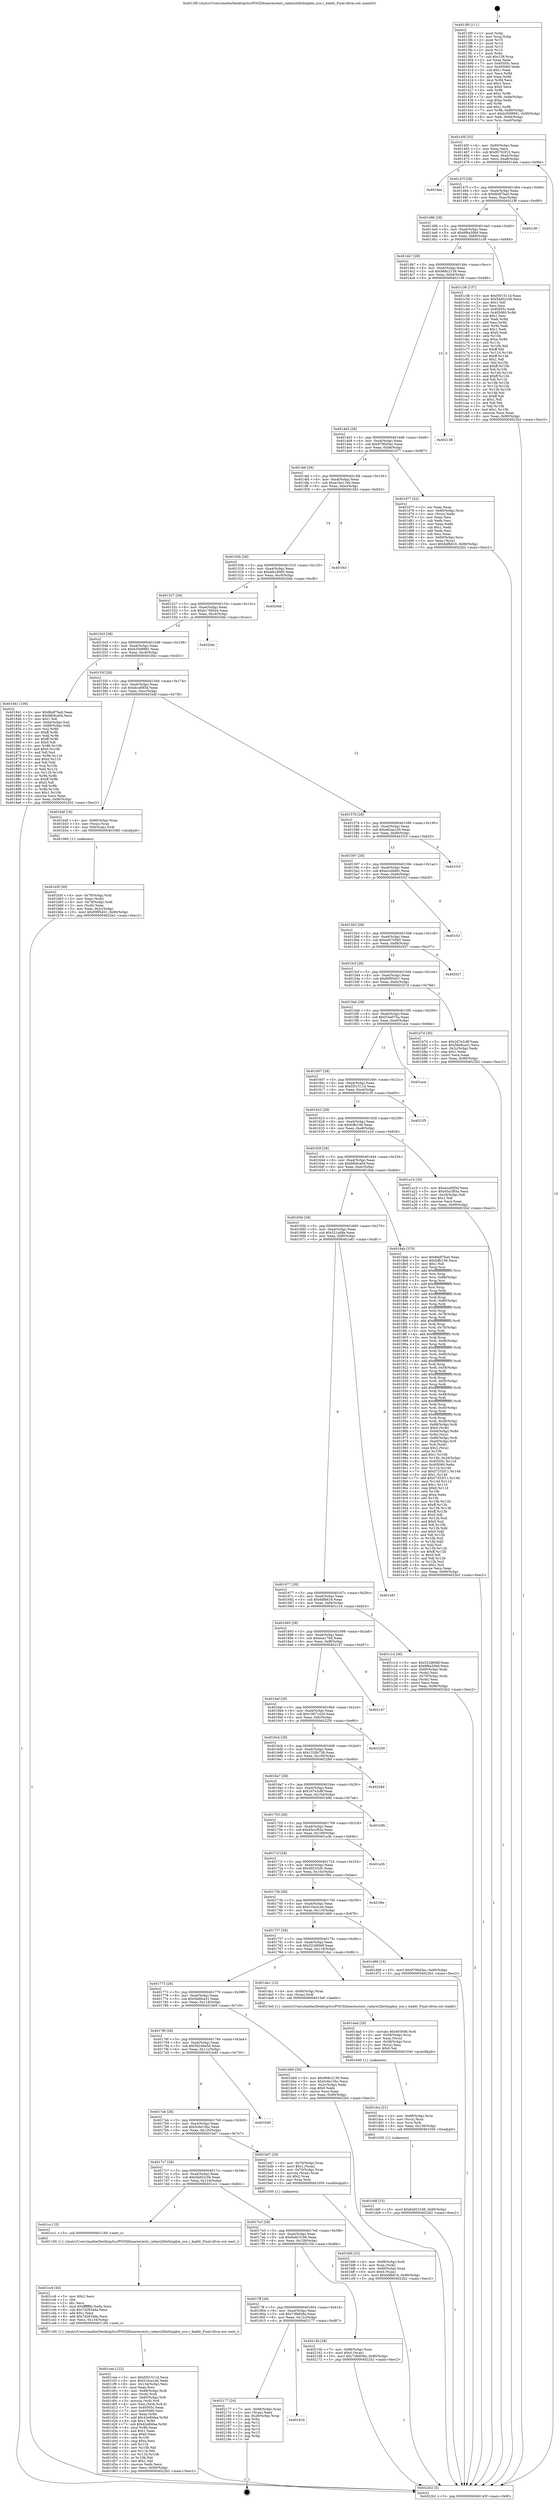 digraph "0x4013f0" {
  label = "0x4013f0 (/mnt/c/Users/mathe/Desktop/tcc/POCII/binaries/extr_radare2librbinpbin_nso.c_baddr_Final-ollvm.out::main(0))"
  labelloc = "t"
  node[shape=record]

  Entry [label="",width=0.3,height=0.3,shape=circle,fillcolor=black,style=filled]
  "0x40145f" [label="{
     0x40145f [32]\l
     | [instrs]\l
     &nbsp;&nbsp;0x40145f \<+6\>: mov -0x90(%rbp),%eax\l
     &nbsp;&nbsp;0x401465 \<+2\>: mov %eax,%ecx\l
     &nbsp;&nbsp;0x401467 \<+6\>: sub $0x85762f15,%ecx\l
     &nbsp;&nbsp;0x40146d \<+6\>: mov %eax,-0xa4(%rbp)\l
     &nbsp;&nbsp;0x401473 \<+6\>: mov %ecx,-0xa8(%rbp)\l
     &nbsp;&nbsp;0x401479 \<+6\>: je 0000000000401dee \<main+0x9fe\>\l
  }"]
  "0x401dee" [label="{
     0x401dee\l
  }", style=dashed]
  "0x40147f" [label="{
     0x40147f [28]\l
     | [instrs]\l
     &nbsp;&nbsp;0x40147f \<+5\>: jmp 0000000000401484 \<main+0x94\>\l
     &nbsp;&nbsp;0x401484 \<+6\>: mov -0xa4(%rbp),%eax\l
     &nbsp;&nbsp;0x40148a \<+5\>: sub $0x8bdf7ba0,%eax\l
     &nbsp;&nbsp;0x40148f \<+6\>: mov %eax,-0xac(%rbp)\l
     &nbsp;&nbsp;0x401495 \<+6\>: je 000000000040218f \<main+0xd9f\>\l
  }"]
  Exit [label="",width=0.3,height=0.3,shape=circle,fillcolor=black,style=filled,peripheries=2]
  "0x40218f" [label="{
     0x40218f\l
  }", style=dashed]
  "0x40149b" [label="{
     0x40149b [28]\l
     | [instrs]\l
     &nbsp;&nbsp;0x40149b \<+5\>: jmp 00000000004014a0 \<main+0xb0\>\l
     &nbsp;&nbsp;0x4014a0 \<+6\>: mov -0xa4(%rbp),%eax\l
     &nbsp;&nbsp;0x4014a6 \<+5\>: sub $0x8f6a30b9,%eax\l
     &nbsp;&nbsp;0x4014ab \<+6\>: mov %eax,-0xb0(%rbp)\l
     &nbsp;&nbsp;0x4014b1 \<+6\>: je 0000000000401c38 \<main+0x848\>\l
  }"]
  "0x40181b" [label="{
     0x40181b\l
  }", style=dashed]
  "0x401c38" [label="{
     0x401c38 [137]\l
     | [instrs]\l
     &nbsp;&nbsp;0x401c38 \<+5\>: mov $0xf301511d,%eax\l
     &nbsp;&nbsp;0x401c3d \<+5\>: mov $0x5dd52c56,%ecx\l
     &nbsp;&nbsp;0x401c42 \<+2\>: mov $0x1,%dl\l
     &nbsp;&nbsp;0x401c44 \<+2\>: xor %esi,%esi\l
     &nbsp;&nbsp;0x401c46 \<+7\>: mov 0x40505c,%edi\l
     &nbsp;&nbsp;0x401c4d \<+8\>: mov 0x405060,%r8d\l
     &nbsp;&nbsp;0x401c55 \<+3\>: sub $0x1,%esi\l
     &nbsp;&nbsp;0x401c58 \<+3\>: mov %edi,%r9d\l
     &nbsp;&nbsp;0x401c5b \<+3\>: add %esi,%r9d\l
     &nbsp;&nbsp;0x401c5e \<+4\>: imul %r9d,%edi\l
     &nbsp;&nbsp;0x401c62 \<+3\>: and $0x1,%edi\l
     &nbsp;&nbsp;0x401c65 \<+3\>: cmp $0x0,%edi\l
     &nbsp;&nbsp;0x401c68 \<+4\>: sete %r10b\l
     &nbsp;&nbsp;0x401c6c \<+4\>: cmp $0xa,%r8d\l
     &nbsp;&nbsp;0x401c70 \<+4\>: setl %r11b\l
     &nbsp;&nbsp;0x401c74 \<+3\>: mov %r10b,%bl\l
     &nbsp;&nbsp;0x401c77 \<+3\>: xor $0xff,%bl\l
     &nbsp;&nbsp;0x401c7a \<+3\>: mov %r11b,%r14b\l
     &nbsp;&nbsp;0x401c7d \<+4\>: xor $0xff,%r14b\l
     &nbsp;&nbsp;0x401c81 \<+3\>: xor $0x1,%dl\l
     &nbsp;&nbsp;0x401c84 \<+3\>: mov %bl,%r15b\l
     &nbsp;&nbsp;0x401c87 \<+4\>: and $0xff,%r15b\l
     &nbsp;&nbsp;0x401c8b \<+3\>: and %dl,%r10b\l
     &nbsp;&nbsp;0x401c8e \<+3\>: mov %r14b,%r12b\l
     &nbsp;&nbsp;0x401c91 \<+4\>: and $0xff,%r12b\l
     &nbsp;&nbsp;0x401c95 \<+3\>: and %dl,%r11b\l
     &nbsp;&nbsp;0x401c98 \<+3\>: or %r10b,%r15b\l
     &nbsp;&nbsp;0x401c9b \<+3\>: or %r11b,%r12b\l
     &nbsp;&nbsp;0x401c9e \<+3\>: xor %r12b,%r15b\l
     &nbsp;&nbsp;0x401ca1 \<+3\>: or %r14b,%bl\l
     &nbsp;&nbsp;0x401ca4 \<+3\>: xor $0xff,%bl\l
     &nbsp;&nbsp;0x401ca7 \<+3\>: or $0x1,%dl\l
     &nbsp;&nbsp;0x401caa \<+2\>: and %dl,%bl\l
     &nbsp;&nbsp;0x401cac \<+3\>: or %bl,%r15b\l
     &nbsp;&nbsp;0x401caf \<+4\>: test $0x1,%r15b\l
     &nbsp;&nbsp;0x401cb3 \<+3\>: cmovne %ecx,%eax\l
     &nbsp;&nbsp;0x401cb6 \<+6\>: mov %eax,-0x90(%rbp)\l
     &nbsp;&nbsp;0x401cbc \<+5\>: jmp 00000000004022b2 \<main+0xec2\>\l
  }"]
  "0x4014b7" [label="{
     0x4014b7 [28]\l
     | [instrs]\l
     &nbsp;&nbsp;0x4014b7 \<+5\>: jmp 00000000004014bc \<main+0xcc\>\l
     &nbsp;&nbsp;0x4014bc \<+6\>: mov -0xa4(%rbp),%eax\l
     &nbsp;&nbsp;0x4014c2 \<+5\>: sub $0x968c2139,%eax\l
     &nbsp;&nbsp;0x4014c7 \<+6\>: mov %eax,-0xb4(%rbp)\l
     &nbsp;&nbsp;0x4014cd \<+6\>: je 0000000000402138 \<main+0xd48\>\l
  }"]
  "0x402177" [label="{
     0x402177 [24]\l
     | [instrs]\l
     &nbsp;&nbsp;0x402177 \<+7\>: mov -0x88(%rbp),%rax\l
     &nbsp;&nbsp;0x40217e \<+2\>: mov (%rax),%eax\l
     &nbsp;&nbsp;0x402180 \<+4\>: lea -0x28(%rbp),%rsp\l
     &nbsp;&nbsp;0x402184 \<+1\>: pop %rbx\l
     &nbsp;&nbsp;0x402185 \<+2\>: pop %r12\l
     &nbsp;&nbsp;0x402187 \<+2\>: pop %r13\l
     &nbsp;&nbsp;0x402189 \<+2\>: pop %r14\l
     &nbsp;&nbsp;0x40218b \<+2\>: pop %r15\l
     &nbsp;&nbsp;0x40218d \<+1\>: pop %rbp\l
     &nbsp;&nbsp;0x40218e \<+1\>: ret\l
  }"]
  "0x402138" [label="{
     0x402138\l
  }", style=dashed]
  "0x4014d3" [label="{
     0x4014d3 [28]\l
     | [instrs]\l
     &nbsp;&nbsp;0x4014d3 \<+5\>: jmp 00000000004014d8 \<main+0xe8\>\l
     &nbsp;&nbsp;0x4014d8 \<+6\>: mov -0xa4(%rbp),%eax\l
     &nbsp;&nbsp;0x4014de \<+5\>: sub $0x9790d3ec,%eax\l
     &nbsp;&nbsp;0x4014e3 \<+6\>: mov %eax,-0xb8(%rbp)\l
     &nbsp;&nbsp;0x4014e9 \<+6\>: je 0000000000401d77 \<main+0x987\>\l
  }"]
  "0x4017ff" [label="{
     0x4017ff [28]\l
     | [instrs]\l
     &nbsp;&nbsp;0x4017ff \<+5\>: jmp 0000000000401804 \<main+0x414\>\l
     &nbsp;&nbsp;0x401804 \<+6\>: mov -0xa4(%rbp),%eax\l
     &nbsp;&nbsp;0x40180a \<+5\>: sub $0x73fe836a,%eax\l
     &nbsp;&nbsp;0x40180f \<+6\>: mov %eax,-0x12c(%rbp)\l
     &nbsp;&nbsp;0x401815 \<+6\>: je 0000000000402177 \<main+0xd87\>\l
  }"]
  "0x401d77" [label="{
     0x401d77 [42]\l
     | [instrs]\l
     &nbsp;&nbsp;0x401d77 \<+2\>: xor %eax,%eax\l
     &nbsp;&nbsp;0x401d79 \<+4\>: mov -0x60(%rbp),%rcx\l
     &nbsp;&nbsp;0x401d7d \<+2\>: mov (%rcx),%edx\l
     &nbsp;&nbsp;0x401d7f \<+2\>: mov %eax,%esi\l
     &nbsp;&nbsp;0x401d81 \<+2\>: sub %edx,%esi\l
     &nbsp;&nbsp;0x401d83 \<+2\>: mov %eax,%edx\l
     &nbsp;&nbsp;0x401d85 \<+3\>: sub $0x1,%edx\l
     &nbsp;&nbsp;0x401d88 \<+2\>: add %edx,%esi\l
     &nbsp;&nbsp;0x401d8a \<+2\>: sub %esi,%eax\l
     &nbsp;&nbsp;0x401d8c \<+4\>: mov -0x60(%rbp),%rcx\l
     &nbsp;&nbsp;0x401d90 \<+2\>: mov %eax,(%rcx)\l
     &nbsp;&nbsp;0x401d92 \<+10\>: movl $0x6dfb616,-0x90(%rbp)\l
     &nbsp;&nbsp;0x401d9c \<+5\>: jmp 00000000004022b2 \<main+0xec2\>\l
  }"]
  "0x4014ef" [label="{
     0x4014ef [28]\l
     | [instrs]\l
     &nbsp;&nbsp;0x4014ef \<+5\>: jmp 00000000004014f4 \<main+0x104\>\l
     &nbsp;&nbsp;0x4014f4 \<+6\>: mov -0xa4(%rbp),%eax\l
     &nbsp;&nbsp;0x4014fa \<+5\>: sub $0xa1be11bb,%eax\l
     &nbsp;&nbsp;0x4014ff \<+6\>: mov %eax,-0xbc(%rbp)\l
     &nbsp;&nbsp;0x401505 \<+6\>: je 0000000000401f43 \<main+0xb53\>\l
  }"]
  "0x40215b" [label="{
     0x40215b [28]\l
     | [instrs]\l
     &nbsp;&nbsp;0x40215b \<+7\>: mov -0x88(%rbp),%rax\l
     &nbsp;&nbsp;0x402162 \<+6\>: movl $0x0,(%rax)\l
     &nbsp;&nbsp;0x402168 \<+10\>: movl $0x73fe836a,-0x90(%rbp)\l
     &nbsp;&nbsp;0x402172 \<+5\>: jmp 00000000004022b2 \<main+0xec2\>\l
  }"]
  "0x401f43" [label="{
     0x401f43\l
  }", style=dashed]
  "0x40150b" [label="{
     0x40150b [28]\l
     | [instrs]\l
     &nbsp;&nbsp;0x40150b \<+5\>: jmp 0000000000401510 \<main+0x120\>\l
     &nbsp;&nbsp;0x401510 \<+6\>: mov -0xa4(%rbp),%eax\l
     &nbsp;&nbsp;0x401516 \<+5\>: sub $0xafa1d0d5,%eax\l
     &nbsp;&nbsp;0x40151b \<+6\>: mov %eax,-0xc0(%rbp)\l
     &nbsp;&nbsp;0x401521 \<+6\>: je 00000000004020eb \<main+0xcfb\>\l
  }"]
  "0x401ddf" [label="{
     0x401ddf [15]\l
     | [instrs]\l
     &nbsp;&nbsp;0x401ddf \<+10\>: movl $0x6a923166,-0x90(%rbp)\l
     &nbsp;&nbsp;0x401de9 \<+5\>: jmp 00000000004022b2 \<main+0xec2\>\l
  }"]
  "0x4020eb" [label="{
     0x4020eb\l
  }", style=dashed]
  "0x401527" [label="{
     0x401527 [28]\l
     | [instrs]\l
     &nbsp;&nbsp;0x401527 \<+5\>: jmp 000000000040152c \<main+0x13c\>\l
     &nbsp;&nbsp;0x40152c \<+6\>: mov -0xa4(%rbp),%eax\l
     &nbsp;&nbsp;0x401532 \<+5\>: sub $0xb17fd5d4,%eax\l
     &nbsp;&nbsp;0x401537 \<+6\>: mov %eax,-0xc4(%rbp)\l
     &nbsp;&nbsp;0x40153d \<+6\>: je 00000000004020dc \<main+0xcec\>\l
  }"]
  "0x401dca" [label="{
     0x401dca [21]\l
     | [instrs]\l
     &nbsp;&nbsp;0x401dca \<+4\>: mov -0x68(%rbp),%rcx\l
     &nbsp;&nbsp;0x401dce \<+3\>: mov (%rcx),%rcx\l
     &nbsp;&nbsp;0x401dd1 \<+3\>: mov %rcx,%rdi\l
     &nbsp;&nbsp;0x401dd4 \<+6\>: mov %eax,-0x138(%rbp)\l
     &nbsp;&nbsp;0x401dda \<+5\>: call 0000000000401030 \<free@plt\>\l
     | [calls]\l
     &nbsp;&nbsp;0x401030 \{1\} (unknown)\l
  }"]
  "0x4020dc" [label="{
     0x4020dc\l
  }", style=dashed]
  "0x401543" [label="{
     0x401543 [28]\l
     | [instrs]\l
     &nbsp;&nbsp;0x401543 \<+5\>: jmp 0000000000401548 \<main+0x158\>\l
     &nbsp;&nbsp;0x401548 \<+6\>: mov -0xa4(%rbp),%eax\l
     &nbsp;&nbsp;0x40154e \<+5\>: sub $0xb3508991,%eax\l
     &nbsp;&nbsp;0x401553 \<+6\>: mov %eax,-0xc8(%rbp)\l
     &nbsp;&nbsp;0x401559 \<+6\>: je 0000000000401841 \<main+0x451\>\l
  }"]
  "0x401dad" [label="{
     0x401dad [29]\l
     | [instrs]\l
     &nbsp;&nbsp;0x401dad \<+10\>: movabs $0x4030d6,%rdi\l
     &nbsp;&nbsp;0x401db7 \<+4\>: mov -0x58(%rbp),%rcx\l
     &nbsp;&nbsp;0x401dbb \<+2\>: mov %eax,(%rcx)\l
     &nbsp;&nbsp;0x401dbd \<+4\>: mov -0x58(%rbp),%rcx\l
     &nbsp;&nbsp;0x401dc1 \<+2\>: mov (%rcx),%esi\l
     &nbsp;&nbsp;0x401dc3 \<+2\>: mov $0x0,%al\l
     &nbsp;&nbsp;0x401dc5 \<+5\>: call 0000000000401040 \<printf@plt\>\l
     | [calls]\l
     &nbsp;&nbsp;0x401040 \{1\} (unknown)\l
  }"]
  "0x401841" [label="{
     0x401841 [106]\l
     | [instrs]\l
     &nbsp;&nbsp;0x401841 \<+5\>: mov $0x8bdf7ba0,%eax\l
     &nbsp;&nbsp;0x401846 \<+5\>: mov $0xfdb9ca04,%ecx\l
     &nbsp;&nbsp;0x40184b \<+2\>: mov $0x1,%dl\l
     &nbsp;&nbsp;0x40184d \<+7\>: mov -0x8a(%rbp),%sil\l
     &nbsp;&nbsp;0x401854 \<+7\>: mov -0x89(%rbp),%dil\l
     &nbsp;&nbsp;0x40185b \<+3\>: mov %sil,%r8b\l
     &nbsp;&nbsp;0x40185e \<+4\>: xor $0xff,%r8b\l
     &nbsp;&nbsp;0x401862 \<+3\>: mov %dil,%r9b\l
     &nbsp;&nbsp;0x401865 \<+4\>: xor $0xff,%r9b\l
     &nbsp;&nbsp;0x401869 \<+3\>: xor $0x0,%dl\l
     &nbsp;&nbsp;0x40186c \<+3\>: mov %r8b,%r10b\l
     &nbsp;&nbsp;0x40186f \<+4\>: and $0x0,%r10b\l
     &nbsp;&nbsp;0x401873 \<+3\>: and %dl,%sil\l
     &nbsp;&nbsp;0x401876 \<+3\>: mov %r9b,%r11b\l
     &nbsp;&nbsp;0x401879 \<+4\>: and $0x0,%r11b\l
     &nbsp;&nbsp;0x40187d \<+3\>: and %dl,%dil\l
     &nbsp;&nbsp;0x401880 \<+3\>: or %sil,%r10b\l
     &nbsp;&nbsp;0x401883 \<+3\>: or %dil,%r11b\l
     &nbsp;&nbsp;0x401886 \<+3\>: xor %r11b,%r10b\l
     &nbsp;&nbsp;0x401889 \<+3\>: or %r9b,%r8b\l
     &nbsp;&nbsp;0x40188c \<+4\>: xor $0xff,%r8b\l
     &nbsp;&nbsp;0x401890 \<+3\>: or $0x0,%dl\l
     &nbsp;&nbsp;0x401893 \<+3\>: and %dl,%r8b\l
     &nbsp;&nbsp;0x401896 \<+3\>: or %r8b,%r10b\l
     &nbsp;&nbsp;0x401899 \<+4\>: test $0x1,%r10b\l
     &nbsp;&nbsp;0x40189d \<+3\>: cmovne %ecx,%eax\l
     &nbsp;&nbsp;0x4018a0 \<+6\>: mov %eax,-0x90(%rbp)\l
     &nbsp;&nbsp;0x4018a6 \<+5\>: jmp 00000000004022b2 \<main+0xec2\>\l
  }"]
  "0x40155f" [label="{
     0x40155f [28]\l
     | [instrs]\l
     &nbsp;&nbsp;0x40155f \<+5\>: jmp 0000000000401564 \<main+0x174\>\l
     &nbsp;&nbsp;0x401564 \<+6\>: mov -0xa4(%rbp),%eax\l
     &nbsp;&nbsp;0x40156a \<+5\>: sub $0xdccd0f3d,%eax\l
     &nbsp;&nbsp;0x40156f \<+6\>: mov %eax,-0xcc(%rbp)\l
     &nbsp;&nbsp;0x401575 \<+6\>: je 0000000000401b4f \<main+0x75f\>\l
  }"]
  "0x4022b2" [label="{
     0x4022b2 [5]\l
     | [instrs]\l
     &nbsp;&nbsp;0x4022b2 \<+5\>: jmp 000000000040145f \<main+0x6f\>\l
  }"]
  "0x4013f0" [label="{
     0x4013f0 [111]\l
     | [instrs]\l
     &nbsp;&nbsp;0x4013f0 \<+1\>: push %rbp\l
     &nbsp;&nbsp;0x4013f1 \<+3\>: mov %rsp,%rbp\l
     &nbsp;&nbsp;0x4013f4 \<+2\>: push %r15\l
     &nbsp;&nbsp;0x4013f6 \<+2\>: push %r14\l
     &nbsp;&nbsp;0x4013f8 \<+2\>: push %r13\l
     &nbsp;&nbsp;0x4013fa \<+2\>: push %r12\l
     &nbsp;&nbsp;0x4013fc \<+1\>: push %rbx\l
     &nbsp;&nbsp;0x4013fd \<+7\>: sub $0x128,%rsp\l
     &nbsp;&nbsp;0x401404 \<+2\>: xor %eax,%eax\l
     &nbsp;&nbsp;0x401406 \<+7\>: mov 0x40505c,%ecx\l
     &nbsp;&nbsp;0x40140d \<+7\>: mov 0x405060,%edx\l
     &nbsp;&nbsp;0x401414 \<+3\>: sub $0x1,%eax\l
     &nbsp;&nbsp;0x401417 \<+3\>: mov %ecx,%r8d\l
     &nbsp;&nbsp;0x40141a \<+3\>: add %eax,%r8d\l
     &nbsp;&nbsp;0x40141d \<+4\>: imul %r8d,%ecx\l
     &nbsp;&nbsp;0x401421 \<+3\>: and $0x1,%ecx\l
     &nbsp;&nbsp;0x401424 \<+3\>: cmp $0x0,%ecx\l
     &nbsp;&nbsp;0x401427 \<+4\>: sete %r9b\l
     &nbsp;&nbsp;0x40142b \<+4\>: and $0x1,%r9b\l
     &nbsp;&nbsp;0x40142f \<+7\>: mov %r9b,-0x8a(%rbp)\l
     &nbsp;&nbsp;0x401436 \<+3\>: cmp $0xa,%edx\l
     &nbsp;&nbsp;0x401439 \<+4\>: setl %r9b\l
     &nbsp;&nbsp;0x40143d \<+4\>: and $0x1,%r9b\l
     &nbsp;&nbsp;0x401441 \<+7\>: mov %r9b,-0x89(%rbp)\l
     &nbsp;&nbsp;0x401448 \<+10\>: movl $0xb3508991,-0x90(%rbp)\l
     &nbsp;&nbsp;0x401452 \<+6\>: mov %edi,-0x94(%rbp)\l
     &nbsp;&nbsp;0x401458 \<+7\>: mov %rsi,-0xa0(%rbp)\l
  }"]
  "0x401cee" [label="{
     0x401cee [122]\l
     | [instrs]\l
     &nbsp;&nbsp;0x401cee \<+5\>: mov $0xf301511d,%ecx\l
     &nbsp;&nbsp;0x401cf3 \<+5\>: mov $0x51bca1eb,%edx\l
     &nbsp;&nbsp;0x401cf8 \<+6\>: mov -0x134(%rbp),%esi\l
     &nbsp;&nbsp;0x401cfe \<+3\>: imul %eax,%esi\l
     &nbsp;&nbsp;0x401d01 \<+4\>: mov -0x68(%rbp),%rdi\l
     &nbsp;&nbsp;0x401d05 \<+3\>: mov (%rdi),%rdi\l
     &nbsp;&nbsp;0x401d08 \<+4\>: mov -0x60(%rbp),%r8\l
     &nbsp;&nbsp;0x401d0c \<+3\>: movslq (%r8),%r8\l
     &nbsp;&nbsp;0x401d0f \<+4\>: mov %esi,(%rdi,%r8,4)\l
     &nbsp;&nbsp;0x401d13 \<+7\>: mov 0x40505c,%eax\l
     &nbsp;&nbsp;0x401d1a \<+7\>: mov 0x405060,%esi\l
     &nbsp;&nbsp;0x401d21 \<+3\>: mov %eax,%r9d\l
     &nbsp;&nbsp;0x401d24 \<+7\>: add $0x42e6bfaa,%r9d\l
     &nbsp;&nbsp;0x401d2b \<+4\>: sub $0x1,%r9d\l
     &nbsp;&nbsp;0x401d2f \<+7\>: sub $0x42e6bfaa,%r9d\l
     &nbsp;&nbsp;0x401d36 \<+4\>: imul %r9d,%eax\l
     &nbsp;&nbsp;0x401d3a \<+3\>: and $0x1,%eax\l
     &nbsp;&nbsp;0x401d3d \<+3\>: cmp $0x0,%eax\l
     &nbsp;&nbsp;0x401d40 \<+4\>: sete %r10b\l
     &nbsp;&nbsp;0x401d44 \<+3\>: cmp $0xa,%esi\l
     &nbsp;&nbsp;0x401d47 \<+4\>: setl %r11b\l
     &nbsp;&nbsp;0x401d4b \<+3\>: mov %r10b,%bl\l
     &nbsp;&nbsp;0x401d4e \<+3\>: and %r11b,%bl\l
     &nbsp;&nbsp;0x401d51 \<+3\>: xor %r11b,%r10b\l
     &nbsp;&nbsp;0x401d54 \<+3\>: or %r10b,%bl\l
     &nbsp;&nbsp;0x401d57 \<+3\>: test $0x1,%bl\l
     &nbsp;&nbsp;0x401d5a \<+3\>: cmovne %edx,%ecx\l
     &nbsp;&nbsp;0x401d5d \<+6\>: mov %ecx,-0x90(%rbp)\l
     &nbsp;&nbsp;0x401d63 \<+5\>: jmp 00000000004022b2 \<main+0xec2\>\l
  }"]
  "0x401b4f" [label="{
     0x401b4f [16]\l
     | [instrs]\l
     &nbsp;&nbsp;0x401b4f \<+4\>: mov -0x80(%rbp),%rax\l
     &nbsp;&nbsp;0x401b53 \<+3\>: mov (%rax),%rax\l
     &nbsp;&nbsp;0x401b56 \<+4\>: mov 0x8(%rax),%rdi\l
     &nbsp;&nbsp;0x401b5a \<+5\>: call 0000000000401060 \<atoi@plt\>\l
     | [calls]\l
     &nbsp;&nbsp;0x401060 \{1\} (unknown)\l
  }"]
  "0x40157b" [label="{
     0x40157b [28]\l
     | [instrs]\l
     &nbsp;&nbsp;0x40157b \<+5\>: jmp 0000000000401580 \<main+0x190\>\l
     &nbsp;&nbsp;0x401580 \<+6\>: mov -0xa4(%rbp),%eax\l
     &nbsp;&nbsp;0x401586 \<+5\>: sub $0xe82aa100,%eax\l
     &nbsp;&nbsp;0x40158b \<+6\>: mov %eax,-0xd0(%rbp)\l
     &nbsp;&nbsp;0x401591 \<+6\>: je 0000000000401f10 \<main+0xb20\>\l
  }"]
  "0x401cc6" [label="{
     0x401cc6 [40]\l
     | [instrs]\l
     &nbsp;&nbsp;0x401cc6 \<+5\>: mov $0x2,%ecx\l
     &nbsp;&nbsp;0x401ccb \<+1\>: cltd\l
     &nbsp;&nbsp;0x401ccc \<+2\>: idiv %ecx\l
     &nbsp;&nbsp;0x401cce \<+6\>: imul $0xfffffffe,%edx,%ecx\l
     &nbsp;&nbsp;0x401cd4 \<+6\>: sub $0x7d2834da,%ecx\l
     &nbsp;&nbsp;0x401cda \<+3\>: add $0x1,%ecx\l
     &nbsp;&nbsp;0x401cdd \<+6\>: add $0x7d2834da,%ecx\l
     &nbsp;&nbsp;0x401ce3 \<+6\>: mov %ecx,-0x134(%rbp)\l
     &nbsp;&nbsp;0x401ce9 \<+5\>: call 0000000000401160 \<next_i\>\l
     | [calls]\l
     &nbsp;&nbsp;0x401160 \{1\} (/mnt/c/Users/mathe/Desktop/tcc/POCII/binaries/extr_radare2librbinpbin_nso.c_baddr_Final-ollvm.out::next_i)\l
  }"]
  "0x401f10" [label="{
     0x401f10\l
  }", style=dashed]
  "0x401597" [label="{
     0x401597 [28]\l
     | [instrs]\l
     &nbsp;&nbsp;0x401597 \<+5\>: jmp 000000000040159c \<main+0x1ac\>\l
     &nbsp;&nbsp;0x40159c \<+6\>: mov -0xa4(%rbp),%eax\l
     &nbsp;&nbsp;0x4015a2 \<+5\>: sub $0xeccbb80c,%eax\l
     &nbsp;&nbsp;0x4015a7 \<+6\>: mov %eax,-0xd4(%rbp)\l
     &nbsp;&nbsp;0x4015ad \<+6\>: je 0000000000401f1f \<main+0xb2f\>\l
  }"]
  "0x4017e3" [label="{
     0x4017e3 [28]\l
     | [instrs]\l
     &nbsp;&nbsp;0x4017e3 \<+5\>: jmp 00000000004017e8 \<main+0x3f8\>\l
     &nbsp;&nbsp;0x4017e8 \<+6\>: mov -0xa4(%rbp),%eax\l
     &nbsp;&nbsp;0x4017ee \<+5\>: sub $0x6a923166,%eax\l
     &nbsp;&nbsp;0x4017f3 \<+6\>: mov %eax,-0x128(%rbp)\l
     &nbsp;&nbsp;0x4017f9 \<+6\>: je 000000000040215b \<main+0xd6b\>\l
  }"]
  "0x401f1f" [label="{
     0x401f1f\l
  }", style=dashed]
  "0x4015b3" [label="{
     0x4015b3 [28]\l
     | [instrs]\l
     &nbsp;&nbsp;0x4015b3 \<+5\>: jmp 00000000004015b8 \<main+0x1c8\>\l
     &nbsp;&nbsp;0x4015b8 \<+6\>: mov -0xa4(%rbp),%eax\l
     &nbsp;&nbsp;0x4015be \<+5\>: sub $0xed47d5b5,%eax\l
     &nbsp;&nbsp;0x4015c3 \<+6\>: mov %eax,-0xd8(%rbp)\l
     &nbsp;&nbsp;0x4015c9 \<+6\>: je 0000000000402027 \<main+0xc37\>\l
  }"]
  "0x401cc1" [label="{
     0x401cc1 [5]\l
     | [instrs]\l
     &nbsp;&nbsp;0x401cc1 \<+5\>: call 0000000000401160 \<next_i\>\l
     | [calls]\l
     &nbsp;&nbsp;0x401160 \{1\} (/mnt/c/Users/mathe/Desktop/tcc/POCII/binaries/extr_radare2librbinpbin_nso.c_baddr_Final-ollvm.out::next_i)\l
  }"]
  "0x402027" [label="{
     0x402027\l
  }", style=dashed]
  "0x4015cf" [label="{
     0x4015cf [28]\l
     | [instrs]\l
     &nbsp;&nbsp;0x4015cf \<+5\>: jmp 00000000004015d4 \<main+0x1e4\>\l
     &nbsp;&nbsp;0x4015d4 \<+6\>: mov -0xa4(%rbp),%eax\l
     &nbsp;&nbsp;0x4015da \<+5\>: sub $0xf0f95451,%eax\l
     &nbsp;&nbsp;0x4015df \<+6\>: mov %eax,-0xdc(%rbp)\l
     &nbsp;&nbsp;0x4015e5 \<+6\>: je 0000000000401b7d \<main+0x78d\>\l
  }"]
  "0x401bf4" [label="{
     0x401bf4 [32]\l
     | [instrs]\l
     &nbsp;&nbsp;0x401bf4 \<+4\>: mov -0x68(%rbp),%rdi\l
     &nbsp;&nbsp;0x401bf8 \<+3\>: mov %rax,(%rdi)\l
     &nbsp;&nbsp;0x401bfb \<+4\>: mov -0x60(%rbp),%rax\l
     &nbsp;&nbsp;0x401bff \<+6\>: movl $0x0,(%rax)\l
     &nbsp;&nbsp;0x401c05 \<+10\>: movl $0x6dfb616,-0x90(%rbp)\l
     &nbsp;&nbsp;0x401c0f \<+5\>: jmp 00000000004022b2 \<main+0xec2\>\l
  }"]
  "0x401b7d" [label="{
     0x401b7d [30]\l
     | [instrs]\l
     &nbsp;&nbsp;0x401b7d \<+5\>: mov $0x2d7e2c8f,%eax\l
     &nbsp;&nbsp;0x401b82 \<+5\>: mov $0x56d9ca31,%ecx\l
     &nbsp;&nbsp;0x401b87 \<+3\>: mov -0x2c(%rbp),%edx\l
     &nbsp;&nbsp;0x401b8a \<+3\>: cmp $0x1,%edx\l
     &nbsp;&nbsp;0x401b8d \<+3\>: cmovl %ecx,%eax\l
     &nbsp;&nbsp;0x401b90 \<+6\>: mov %eax,-0x90(%rbp)\l
     &nbsp;&nbsp;0x401b96 \<+5\>: jmp 00000000004022b2 \<main+0xec2\>\l
  }"]
  "0x4015eb" [label="{
     0x4015eb [28]\l
     | [instrs]\l
     &nbsp;&nbsp;0x4015eb \<+5\>: jmp 00000000004015f0 \<main+0x200\>\l
     &nbsp;&nbsp;0x4015f0 \<+6\>: mov -0xa4(%rbp),%eax\l
     &nbsp;&nbsp;0x4015f6 \<+5\>: sub $0xf16e075a,%eax\l
     &nbsp;&nbsp;0x4015fb \<+6\>: mov %eax,-0xe0(%rbp)\l
     &nbsp;&nbsp;0x401601 \<+6\>: je 0000000000401ace \<main+0x6de\>\l
  }"]
  "0x4017c7" [label="{
     0x4017c7 [28]\l
     | [instrs]\l
     &nbsp;&nbsp;0x4017c7 \<+5\>: jmp 00000000004017cc \<main+0x3dc\>\l
     &nbsp;&nbsp;0x4017cc \<+6\>: mov -0xa4(%rbp),%eax\l
     &nbsp;&nbsp;0x4017d2 \<+5\>: sub $0x5dd52c56,%eax\l
     &nbsp;&nbsp;0x4017d7 \<+6\>: mov %eax,-0x124(%rbp)\l
     &nbsp;&nbsp;0x4017dd \<+6\>: je 0000000000401cc1 \<main+0x8d1\>\l
  }"]
  "0x401ace" [label="{
     0x401ace\l
  }", style=dashed]
  "0x401607" [label="{
     0x401607 [28]\l
     | [instrs]\l
     &nbsp;&nbsp;0x401607 \<+5\>: jmp 000000000040160c \<main+0x21c\>\l
     &nbsp;&nbsp;0x40160c \<+6\>: mov -0xa4(%rbp),%eax\l
     &nbsp;&nbsp;0x401612 \<+5\>: sub $0xf301511d,%eax\l
     &nbsp;&nbsp;0x401617 \<+6\>: mov %eax,-0xe4(%rbp)\l
     &nbsp;&nbsp;0x40161d \<+6\>: je 00000000004021f5 \<main+0xe05\>\l
  }"]
  "0x401bd7" [label="{
     0x401bd7 [29]\l
     | [instrs]\l
     &nbsp;&nbsp;0x401bd7 \<+4\>: mov -0x70(%rbp),%rax\l
     &nbsp;&nbsp;0x401bdb \<+6\>: movl $0x1,(%rax)\l
     &nbsp;&nbsp;0x401be1 \<+4\>: mov -0x70(%rbp),%rax\l
     &nbsp;&nbsp;0x401be5 \<+3\>: movslq (%rax),%rax\l
     &nbsp;&nbsp;0x401be8 \<+4\>: shl $0x2,%rax\l
     &nbsp;&nbsp;0x401bec \<+3\>: mov %rax,%rdi\l
     &nbsp;&nbsp;0x401bef \<+5\>: call 0000000000401050 \<malloc@plt\>\l
     | [calls]\l
     &nbsp;&nbsp;0x401050 \{1\} (unknown)\l
  }"]
  "0x4021f5" [label="{
     0x4021f5\l
  }", style=dashed]
  "0x401623" [label="{
     0x401623 [28]\l
     | [instrs]\l
     &nbsp;&nbsp;0x401623 \<+5\>: jmp 0000000000401628 \<main+0x238\>\l
     &nbsp;&nbsp;0x401628 \<+6\>: mov -0xa4(%rbp),%eax\l
     &nbsp;&nbsp;0x40162e \<+5\>: sub $0xfcffc106,%eax\l
     &nbsp;&nbsp;0x401633 \<+6\>: mov %eax,-0xe8(%rbp)\l
     &nbsp;&nbsp;0x401639 \<+6\>: je 0000000000401a1d \<main+0x62d\>\l
  }"]
  "0x4017ab" [label="{
     0x4017ab [28]\l
     | [instrs]\l
     &nbsp;&nbsp;0x4017ab \<+5\>: jmp 00000000004017b0 \<main+0x3c0\>\l
     &nbsp;&nbsp;0x4017b0 \<+6\>: mov -0xa4(%rbp),%eax\l
     &nbsp;&nbsp;0x4017b6 \<+5\>: sub $0x5c6e15bc,%eax\l
     &nbsp;&nbsp;0x4017bb \<+6\>: mov %eax,-0x120(%rbp)\l
     &nbsp;&nbsp;0x4017c1 \<+6\>: je 0000000000401bd7 \<main+0x7e7\>\l
  }"]
  "0x401a1d" [label="{
     0x401a1d [30]\l
     | [instrs]\l
     &nbsp;&nbsp;0x401a1d \<+5\>: mov $0xdccd0f3d,%eax\l
     &nbsp;&nbsp;0x401a22 \<+5\>: mov $0x45a1f93a,%ecx\l
     &nbsp;&nbsp;0x401a27 \<+3\>: mov -0x2d(%rbp),%dl\l
     &nbsp;&nbsp;0x401a2a \<+3\>: test $0x1,%dl\l
     &nbsp;&nbsp;0x401a2d \<+3\>: cmovne %ecx,%eax\l
     &nbsp;&nbsp;0x401a30 \<+6\>: mov %eax,-0x90(%rbp)\l
     &nbsp;&nbsp;0x401a36 \<+5\>: jmp 00000000004022b2 \<main+0xec2\>\l
  }"]
  "0x40163f" [label="{
     0x40163f [28]\l
     | [instrs]\l
     &nbsp;&nbsp;0x40163f \<+5\>: jmp 0000000000401644 \<main+0x254\>\l
     &nbsp;&nbsp;0x401644 \<+6\>: mov -0xa4(%rbp),%eax\l
     &nbsp;&nbsp;0x40164a \<+5\>: sub $0xfdb9ca04,%eax\l
     &nbsp;&nbsp;0x40164f \<+6\>: mov %eax,-0xec(%rbp)\l
     &nbsp;&nbsp;0x401655 \<+6\>: je 00000000004018ab \<main+0x4bb\>\l
  }"]
  "0x401b40" [label="{
     0x401b40\l
  }", style=dashed]
  "0x4018ab" [label="{
     0x4018ab [370]\l
     | [instrs]\l
     &nbsp;&nbsp;0x4018ab \<+5\>: mov $0x8bdf7ba0,%eax\l
     &nbsp;&nbsp;0x4018b0 \<+5\>: mov $0xfcffc106,%ecx\l
     &nbsp;&nbsp;0x4018b5 \<+2\>: mov $0x1,%dl\l
     &nbsp;&nbsp;0x4018b7 \<+3\>: mov %rsp,%rsi\l
     &nbsp;&nbsp;0x4018ba \<+4\>: add $0xfffffffffffffff0,%rsi\l
     &nbsp;&nbsp;0x4018be \<+3\>: mov %rsi,%rsp\l
     &nbsp;&nbsp;0x4018c1 \<+7\>: mov %rsi,-0x88(%rbp)\l
     &nbsp;&nbsp;0x4018c8 \<+3\>: mov %rsp,%rsi\l
     &nbsp;&nbsp;0x4018cb \<+4\>: add $0xfffffffffffffff0,%rsi\l
     &nbsp;&nbsp;0x4018cf \<+3\>: mov %rsi,%rsp\l
     &nbsp;&nbsp;0x4018d2 \<+3\>: mov %rsp,%rdi\l
     &nbsp;&nbsp;0x4018d5 \<+4\>: add $0xfffffffffffffff0,%rdi\l
     &nbsp;&nbsp;0x4018d9 \<+3\>: mov %rdi,%rsp\l
     &nbsp;&nbsp;0x4018dc \<+4\>: mov %rdi,-0x80(%rbp)\l
     &nbsp;&nbsp;0x4018e0 \<+3\>: mov %rsp,%rdi\l
     &nbsp;&nbsp;0x4018e3 \<+4\>: add $0xfffffffffffffff0,%rdi\l
     &nbsp;&nbsp;0x4018e7 \<+3\>: mov %rdi,%rsp\l
     &nbsp;&nbsp;0x4018ea \<+4\>: mov %rdi,-0x78(%rbp)\l
     &nbsp;&nbsp;0x4018ee \<+3\>: mov %rsp,%rdi\l
     &nbsp;&nbsp;0x4018f1 \<+4\>: add $0xfffffffffffffff0,%rdi\l
     &nbsp;&nbsp;0x4018f5 \<+3\>: mov %rdi,%rsp\l
     &nbsp;&nbsp;0x4018f8 \<+4\>: mov %rdi,-0x70(%rbp)\l
     &nbsp;&nbsp;0x4018fc \<+3\>: mov %rsp,%rdi\l
     &nbsp;&nbsp;0x4018ff \<+4\>: add $0xfffffffffffffff0,%rdi\l
     &nbsp;&nbsp;0x401903 \<+3\>: mov %rdi,%rsp\l
     &nbsp;&nbsp;0x401906 \<+4\>: mov %rdi,-0x68(%rbp)\l
     &nbsp;&nbsp;0x40190a \<+3\>: mov %rsp,%rdi\l
     &nbsp;&nbsp;0x40190d \<+4\>: add $0xfffffffffffffff0,%rdi\l
     &nbsp;&nbsp;0x401911 \<+3\>: mov %rdi,%rsp\l
     &nbsp;&nbsp;0x401914 \<+4\>: mov %rdi,-0x60(%rbp)\l
     &nbsp;&nbsp;0x401918 \<+3\>: mov %rsp,%rdi\l
     &nbsp;&nbsp;0x40191b \<+4\>: add $0xfffffffffffffff0,%rdi\l
     &nbsp;&nbsp;0x40191f \<+3\>: mov %rdi,%rsp\l
     &nbsp;&nbsp;0x401922 \<+4\>: mov %rdi,-0x58(%rbp)\l
     &nbsp;&nbsp;0x401926 \<+3\>: mov %rsp,%rdi\l
     &nbsp;&nbsp;0x401929 \<+4\>: add $0xfffffffffffffff0,%rdi\l
     &nbsp;&nbsp;0x40192d \<+3\>: mov %rdi,%rsp\l
     &nbsp;&nbsp;0x401930 \<+4\>: mov %rdi,-0x50(%rbp)\l
     &nbsp;&nbsp;0x401934 \<+3\>: mov %rsp,%rdi\l
     &nbsp;&nbsp;0x401937 \<+4\>: add $0xfffffffffffffff0,%rdi\l
     &nbsp;&nbsp;0x40193b \<+3\>: mov %rdi,%rsp\l
     &nbsp;&nbsp;0x40193e \<+4\>: mov %rdi,-0x48(%rbp)\l
     &nbsp;&nbsp;0x401942 \<+3\>: mov %rsp,%rdi\l
     &nbsp;&nbsp;0x401945 \<+4\>: add $0xfffffffffffffff0,%rdi\l
     &nbsp;&nbsp;0x401949 \<+3\>: mov %rdi,%rsp\l
     &nbsp;&nbsp;0x40194c \<+4\>: mov %rdi,-0x40(%rbp)\l
     &nbsp;&nbsp;0x401950 \<+3\>: mov %rsp,%rdi\l
     &nbsp;&nbsp;0x401953 \<+4\>: add $0xfffffffffffffff0,%rdi\l
     &nbsp;&nbsp;0x401957 \<+3\>: mov %rdi,%rsp\l
     &nbsp;&nbsp;0x40195a \<+4\>: mov %rdi,-0x38(%rbp)\l
     &nbsp;&nbsp;0x40195e \<+7\>: mov -0x88(%rbp),%rdi\l
     &nbsp;&nbsp;0x401965 \<+6\>: movl $0x0,(%rdi)\l
     &nbsp;&nbsp;0x40196b \<+7\>: mov -0x94(%rbp),%r8d\l
     &nbsp;&nbsp;0x401972 \<+3\>: mov %r8d,(%rsi)\l
     &nbsp;&nbsp;0x401975 \<+4\>: mov -0x80(%rbp),%rdi\l
     &nbsp;&nbsp;0x401979 \<+7\>: mov -0xa0(%rbp),%r9\l
     &nbsp;&nbsp;0x401980 \<+3\>: mov %r9,(%rdi)\l
     &nbsp;&nbsp;0x401983 \<+3\>: cmpl $0x2,(%rsi)\l
     &nbsp;&nbsp;0x401986 \<+4\>: setne %r10b\l
     &nbsp;&nbsp;0x40198a \<+4\>: and $0x1,%r10b\l
     &nbsp;&nbsp;0x40198e \<+4\>: mov %r10b,-0x2d(%rbp)\l
     &nbsp;&nbsp;0x401992 \<+8\>: mov 0x40505c,%r11d\l
     &nbsp;&nbsp;0x40199a \<+7\>: mov 0x405060,%ebx\l
     &nbsp;&nbsp;0x4019a1 \<+3\>: mov %r11d,%r14d\l
     &nbsp;&nbsp;0x4019a4 \<+7\>: sub $0x57252f11,%r14d\l
     &nbsp;&nbsp;0x4019ab \<+4\>: sub $0x1,%r14d\l
     &nbsp;&nbsp;0x4019af \<+7\>: add $0x57252f11,%r14d\l
     &nbsp;&nbsp;0x4019b6 \<+4\>: imul %r14d,%r11d\l
     &nbsp;&nbsp;0x4019ba \<+4\>: and $0x1,%r11d\l
     &nbsp;&nbsp;0x4019be \<+4\>: cmp $0x0,%r11d\l
     &nbsp;&nbsp;0x4019c2 \<+4\>: sete %r10b\l
     &nbsp;&nbsp;0x4019c6 \<+3\>: cmp $0xa,%ebx\l
     &nbsp;&nbsp;0x4019c9 \<+4\>: setl %r15b\l
     &nbsp;&nbsp;0x4019cd \<+3\>: mov %r10b,%r12b\l
     &nbsp;&nbsp;0x4019d0 \<+4\>: xor $0xff,%r12b\l
     &nbsp;&nbsp;0x4019d4 \<+3\>: mov %r15b,%r13b\l
     &nbsp;&nbsp;0x4019d7 \<+4\>: xor $0xff,%r13b\l
     &nbsp;&nbsp;0x4019db \<+3\>: xor $0x0,%dl\l
     &nbsp;&nbsp;0x4019de \<+3\>: mov %r12b,%sil\l
     &nbsp;&nbsp;0x4019e1 \<+4\>: and $0x0,%sil\l
     &nbsp;&nbsp;0x4019e5 \<+3\>: and %dl,%r10b\l
     &nbsp;&nbsp;0x4019e8 \<+3\>: mov %r13b,%dil\l
     &nbsp;&nbsp;0x4019eb \<+4\>: and $0x0,%dil\l
     &nbsp;&nbsp;0x4019ef \<+3\>: and %dl,%r15b\l
     &nbsp;&nbsp;0x4019f2 \<+3\>: or %r10b,%sil\l
     &nbsp;&nbsp;0x4019f5 \<+3\>: or %r15b,%dil\l
     &nbsp;&nbsp;0x4019f8 \<+3\>: xor %dil,%sil\l
     &nbsp;&nbsp;0x4019fb \<+3\>: or %r13b,%r12b\l
     &nbsp;&nbsp;0x4019fe \<+4\>: xor $0xff,%r12b\l
     &nbsp;&nbsp;0x401a02 \<+3\>: or $0x0,%dl\l
     &nbsp;&nbsp;0x401a05 \<+3\>: and %dl,%r12b\l
     &nbsp;&nbsp;0x401a08 \<+3\>: or %r12b,%sil\l
     &nbsp;&nbsp;0x401a0b \<+4\>: test $0x1,%sil\l
     &nbsp;&nbsp;0x401a0f \<+3\>: cmovne %ecx,%eax\l
     &nbsp;&nbsp;0x401a12 \<+6\>: mov %eax,-0x90(%rbp)\l
     &nbsp;&nbsp;0x401a18 \<+5\>: jmp 00000000004022b2 \<main+0xec2\>\l
  }"]
  "0x40165b" [label="{
     0x40165b [28]\l
     | [instrs]\l
     &nbsp;&nbsp;0x40165b \<+5\>: jmp 0000000000401660 \<main+0x270\>\l
     &nbsp;&nbsp;0x401660 \<+6\>: mov -0xa4(%rbp),%eax\l
     &nbsp;&nbsp;0x401666 \<+5\>: sub $0x521ad8e,%eax\l
     &nbsp;&nbsp;0x40166b \<+6\>: mov %eax,-0xf0(%rbp)\l
     &nbsp;&nbsp;0x401671 \<+6\>: je 0000000000401e81 \<main+0xa91\>\l
  }"]
  "0x40178f" [label="{
     0x40178f [28]\l
     | [instrs]\l
     &nbsp;&nbsp;0x40178f \<+5\>: jmp 0000000000401794 \<main+0x3a4\>\l
     &nbsp;&nbsp;0x401794 \<+6\>: mov -0xa4(%rbp),%eax\l
     &nbsp;&nbsp;0x40179a \<+5\>: sub $0x5b24be5d,%eax\l
     &nbsp;&nbsp;0x40179f \<+6\>: mov %eax,-0x11c(%rbp)\l
     &nbsp;&nbsp;0x4017a5 \<+6\>: je 0000000000401b40 \<main+0x750\>\l
  }"]
  "0x401b5f" [label="{
     0x401b5f [30]\l
     | [instrs]\l
     &nbsp;&nbsp;0x401b5f \<+4\>: mov -0x78(%rbp),%rdi\l
     &nbsp;&nbsp;0x401b63 \<+2\>: mov %eax,(%rdi)\l
     &nbsp;&nbsp;0x401b65 \<+4\>: mov -0x78(%rbp),%rdi\l
     &nbsp;&nbsp;0x401b69 \<+2\>: mov (%rdi),%eax\l
     &nbsp;&nbsp;0x401b6b \<+3\>: mov %eax,-0x2c(%rbp)\l
     &nbsp;&nbsp;0x401b6e \<+10\>: movl $0xf0f95451,-0x90(%rbp)\l
     &nbsp;&nbsp;0x401b78 \<+5\>: jmp 00000000004022b2 \<main+0xec2\>\l
  }"]
  "0x401bb9" [label="{
     0x401bb9 [30]\l
     | [instrs]\l
     &nbsp;&nbsp;0x401bb9 \<+5\>: mov $0x968c2139,%eax\l
     &nbsp;&nbsp;0x401bbe \<+5\>: mov $0x5c6e15bc,%ecx\l
     &nbsp;&nbsp;0x401bc3 \<+3\>: mov -0x2c(%rbp),%edx\l
     &nbsp;&nbsp;0x401bc6 \<+3\>: cmp $0x0,%edx\l
     &nbsp;&nbsp;0x401bc9 \<+3\>: cmove %ecx,%eax\l
     &nbsp;&nbsp;0x401bcc \<+6\>: mov %eax,-0x90(%rbp)\l
     &nbsp;&nbsp;0x401bd2 \<+5\>: jmp 00000000004022b2 \<main+0xec2\>\l
  }"]
  "0x401e81" [label="{
     0x401e81\l
  }", style=dashed]
  "0x401677" [label="{
     0x401677 [28]\l
     | [instrs]\l
     &nbsp;&nbsp;0x401677 \<+5\>: jmp 000000000040167c \<main+0x28c\>\l
     &nbsp;&nbsp;0x40167c \<+6\>: mov -0xa4(%rbp),%eax\l
     &nbsp;&nbsp;0x401682 \<+5\>: sub $0x6dfb616,%eax\l
     &nbsp;&nbsp;0x401687 \<+6\>: mov %eax,-0xf4(%rbp)\l
     &nbsp;&nbsp;0x40168d \<+6\>: je 0000000000401c14 \<main+0x824\>\l
  }"]
  "0x401773" [label="{
     0x401773 [28]\l
     | [instrs]\l
     &nbsp;&nbsp;0x401773 \<+5\>: jmp 0000000000401778 \<main+0x388\>\l
     &nbsp;&nbsp;0x401778 \<+6\>: mov -0xa4(%rbp),%eax\l
     &nbsp;&nbsp;0x40177e \<+5\>: sub $0x56d9ca31,%eax\l
     &nbsp;&nbsp;0x401783 \<+6\>: mov %eax,-0x118(%rbp)\l
     &nbsp;&nbsp;0x401789 \<+6\>: je 0000000000401bb9 \<main+0x7c9\>\l
  }"]
  "0x401c14" [label="{
     0x401c14 [36]\l
     | [instrs]\l
     &nbsp;&nbsp;0x401c14 \<+5\>: mov $0x522d69df,%eax\l
     &nbsp;&nbsp;0x401c19 \<+5\>: mov $0x8f6a30b9,%ecx\l
     &nbsp;&nbsp;0x401c1e \<+4\>: mov -0x60(%rbp),%rdx\l
     &nbsp;&nbsp;0x401c22 \<+2\>: mov (%rdx),%esi\l
     &nbsp;&nbsp;0x401c24 \<+4\>: mov -0x70(%rbp),%rdx\l
     &nbsp;&nbsp;0x401c28 \<+2\>: cmp (%rdx),%esi\l
     &nbsp;&nbsp;0x401c2a \<+3\>: cmovl %ecx,%eax\l
     &nbsp;&nbsp;0x401c2d \<+6\>: mov %eax,-0x90(%rbp)\l
     &nbsp;&nbsp;0x401c33 \<+5\>: jmp 00000000004022b2 \<main+0xec2\>\l
  }"]
  "0x401693" [label="{
     0x401693 [28]\l
     | [instrs]\l
     &nbsp;&nbsp;0x401693 \<+5\>: jmp 0000000000401698 \<main+0x2a8\>\l
     &nbsp;&nbsp;0x401698 \<+6\>: mov -0xa4(%rbp),%eax\l
     &nbsp;&nbsp;0x40169e \<+5\>: sub $0xeea176d,%eax\l
     &nbsp;&nbsp;0x4016a3 \<+6\>: mov %eax,-0xf8(%rbp)\l
     &nbsp;&nbsp;0x4016a9 \<+6\>: je 0000000000402147 \<main+0xd57\>\l
  }"]
  "0x401da1" [label="{
     0x401da1 [12]\l
     | [instrs]\l
     &nbsp;&nbsp;0x401da1 \<+4\>: mov -0x68(%rbp),%rax\l
     &nbsp;&nbsp;0x401da5 \<+3\>: mov (%rax),%rdi\l
     &nbsp;&nbsp;0x401da8 \<+5\>: call 00000000004013e0 \<baddr\>\l
     | [calls]\l
     &nbsp;&nbsp;0x4013e0 \{1\} (/mnt/c/Users/mathe/Desktop/tcc/POCII/binaries/extr_radare2librbinpbin_nso.c_baddr_Final-ollvm.out::baddr)\l
  }"]
  "0x402147" [label="{
     0x402147\l
  }", style=dashed]
  "0x4016af" [label="{
     0x4016af [28]\l
     | [instrs]\l
     &nbsp;&nbsp;0x4016af \<+5\>: jmp 00000000004016b4 \<main+0x2c4\>\l
     &nbsp;&nbsp;0x4016b4 \<+6\>: mov -0xa4(%rbp),%eax\l
     &nbsp;&nbsp;0x4016ba \<+5\>: sub $0x1067142d,%eax\l
     &nbsp;&nbsp;0x4016bf \<+6\>: mov %eax,-0xfc(%rbp)\l
     &nbsp;&nbsp;0x4016c5 \<+6\>: je 0000000000402250 \<main+0xe60\>\l
  }"]
  "0x401757" [label="{
     0x401757 [28]\l
     | [instrs]\l
     &nbsp;&nbsp;0x401757 \<+5\>: jmp 000000000040175c \<main+0x36c\>\l
     &nbsp;&nbsp;0x40175c \<+6\>: mov -0xa4(%rbp),%eax\l
     &nbsp;&nbsp;0x401762 \<+5\>: sub $0x522d69df,%eax\l
     &nbsp;&nbsp;0x401767 \<+6\>: mov %eax,-0x114(%rbp)\l
     &nbsp;&nbsp;0x40176d \<+6\>: je 0000000000401da1 \<main+0x9b1\>\l
  }"]
  "0x402250" [label="{
     0x402250\l
  }", style=dashed]
  "0x4016cb" [label="{
     0x4016cb [28]\l
     | [instrs]\l
     &nbsp;&nbsp;0x4016cb \<+5\>: jmp 00000000004016d0 \<main+0x2e0\>\l
     &nbsp;&nbsp;0x4016d0 \<+6\>: mov -0xa4(%rbp),%eax\l
     &nbsp;&nbsp;0x4016d6 \<+5\>: sub $0x1328b738,%eax\l
     &nbsp;&nbsp;0x4016db \<+6\>: mov %eax,-0x100(%rbp)\l
     &nbsp;&nbsp;0x4016e1 \<+6\>: je 000000000040228d \<main+0xe9d\>\l
  }"]
  "0x401d68" [label="{
     0x401d68 [15]\l
     | [instrs]\l
     &nbsp;&nbsp;0x401d68 \<+10\>: movl $0x9790d3ec,-0x90(%rbp)\l
     &nbsp;&nbsp;0x401d72 \<+5\>: jmp 00000000004022b2 \<main+0xec2\>\l
  }"]
  "0x40228d" [label="{
     0x40228d\l
  }", style=dashed]
  "0x4016e7" [label="{
     0x4016e7 [28]\l
     | [instrs]\l
     &nbsp;&nbsp;0x4016e7 \<+5\>: jmp 00000000004016ec \<main+0x2fc\>\l
     &nbsp;&nbsp;0x4016ec \<+6\>: mov -0xa4(%rbp),%eax\l
     &nbsp;&nbsp;0x4016f2 \<+5\>: sub $0x2d7e2c8f,%eax\l
     &nbsp;&nbsp;0x4016f7 \<+6\>: mov %eax,-0x104(%rbp)\l
     &nbsp;&nbsp;0x4016fd \<+6\>: je 0000000000401b9b \<main+0x7ab\>\l
  }"]
  "0x40173b" [label="{
     0x40173b [28]\l
     | [instrs]\l
     &nbsp;&nbsp;0x40173b \<+5\>: jmp 0000000000401740 \<main+0x350\>\l
     &nbsp;&nbsp;0x401740 \<+6\>: mov -0xa4(%rbp),%eax\l
     &nbsp;&nbsp;0x401746 \<+5\>: sub $0x51bca1eb,%eax\l
     &nbsp;&nbsp;0x40174b \<+6\>: mov %eax,-0x110(%rbp)\l
     &nbsp;&nbsp;0x401751 \<+6\>: je 0000000000401d68 \<main+0x978\>\l
  }"]
  "0x401b9b" [label="{
     0x401b9b\l
  }", style=dashed]
  "0x401703" [label="{
     0x401703 [28]\l
     | [instrs]\l
     &nbsp;&nbsp;0x401703 \<+5\>: jmp 0000000000401708 \<main+0x318\>\l
     &nbsp;&nbsp;0x401708 \<+6\>: mov -0xa4(%rbp),%eax\l
     &nbsp;&nbsp;0x40170e \<+5\>: sub $0x45a1f93a,%eax\l
     &nbsp;&nbsp;0x401713 \<+6\>: mov %eax,-0x108(%rbp)\l
     &nbsp;&nbsp;0x401719 \<+6\>: je 0000000000401a3b \<main+0x64b\>\l
  }"]
  "0x401f9e" [label="{
     0x401f9e\l
  }", style=dashed]
  "0x401a3b" [label="{
     0x401a3b\l
  }", style=dashed]
  "0x40171f" [label="{
     0x40171f [28]\l
     | [instrs]\l
     &nbsp;&nbsp;0x40171f \<+5\>: jmp 0000000000401724 \<main+0x334\>\l
     &nbsp;&nbsp;0x401724 \<+6\>: mov -0xa4(%rbp),%eax\l
     &nbsp;&nbsp;0x40172a \<+5\>: sub $0x49233cfc,%eax\l
     &nbsp;&nbsp;0x40172f \<+6\>: mov %eax,-0x10c(%rbp)\l
     &nbsp;&nbsp;0x401735 \<+6\>: je 0000000000401f9e \<main+0xbae\>\l
  }"]
  Entry -> "0x4013f0" [label=" 1"]
  "0x40145f" -> "0x401dee" [label=" 0"]
  "0x40145f" -> "0x40147f" [label=" 16"]
  "0x402177" -> Exit [label=" 1"]
  "0x40147f" -> "0x40218f" [label=" 0"]
  "0x40147f" -> "0x40149b" [label=" 16"]
  "0x4017ff" -> "0x40181b" [label=" 0"]
  "0x40149b" -> "0x401c38" [label=" 1"]
  "0x40149b" -> "0x4014b7" [label=" 15"]
  "0x4017ff" -> "0x402177" [label=" 1"]
  "0x4014b7" -> "0x402138" [label=" 0"]
  "0x4014b7" -> "0x4014d3" [label=" 15"]
  "0x40215b" -> "0x4022b2" [label=" 1"]
  "0x4014d3" -> "0x401d77" [label=" 1"]
  "0x4014d3" -> "0x4014ef" [label=" 14"]
  "0x4017e3" -> "0x4017ff" [label=" 1"]
  "0x4014ef" -> "0x401f43" [label=" 0"]
  "0x4014ef" -> "0x40150b" [label=" 14"]
  "0x4017e3" -> "0x40215b" [label=" 1"]
  "0x40150b" -> "0x4020eb" [label=" 0"]
  "0x40150b" -> "0x401527" [label=" 14"]
  "0x401ddf" -> "0x4022b2" [label=" 1"]
  "0x401527" -> "0x4020dc" [label=" 0"]
  "0x401527" -> "0x401543" [label=" 14"]
  "0x401dca" -> "0x401ddf" [label=" 1"]
  "0x401543" -> "0x401841" [label=" 1"]
  "0x401543" -> "0x40155f" [label=" 13"]
  "0x401841" -> "0x4022b2" [label=" 1"]
  "0x4013f0" -> "0x40145f" [label=" 1"]
  "0x4022b2" -> "0x40145f" [label=" 15"]
  "0x401dad" -> "0x401dca" [label=" 1"]
  "0x40155f" -> "0x401b4f" [label=" 1"]
  "0x40155f" -> "0x40157b" [label=" 12"]
  "0x401da1" -> "0x401dad" [label=" 1"]
  "0x40157b" -> "0x401f10" [label=" 0"]
  "0x40157b" -> "0x401597" [label=" 12"]
  "0x401d77" -> "0x4022b2" [label=" 1"]
  "0x401597" -> "0x401f1f" [label=" 0"]
  "0x401597" -> "0x4015b3" [label=" 12"]
  "0x401d68" -> "0x4022b2" [label=" 1"]
  "0x4015b3" -> "0x402027" [label=" 0"]
  "0x4015b3" -> "0x4015cf" [label=" 12"]
  "0x401cee" -> "0x4022b2" [label=" 1"]
  "0x4015cf" -> "0x401b7d" [label=" 1"]
  "0x4015cf" -> "0x4015eb" [label=" 11"]
  "0x401cc1" -> "0x401cc6" [label=" 1"]
  "0x4015eb" -> "0x401ace" [label=" 0"]
  "0x4015eb" -> "0x401607" [label=" 11"]
  "0x4017c7" -> "0x4017e3" [label=" 2"]
  "0x401607" -> "0x4021f5" [label=" 0"]
  "0x401607" -> "0x401623" [label=" 11"]
  "0x4017c7" -> "0x401cc1" [label=" 1"]
  "0x401623" -> "0x401a1d" [label=" 1"]
  "0x401623" -> "0x40163f" [label=" 10"]
  "0x401c38" -> "0x4022b2" [label=" 1"]
  "0x40163f" -> "0x4018ab" [label=" 1"]
  "0x40163f" -> "0x40165b" [label=" 9"]
  "0x401c14" -> "0x4022b2" [label=" 2"]
  "0x4018ab" -> "0x4022b2" [label=" 1"]
  "0x401a1d" -> "0x4022b2" [label=" 1"]
  "0x401b4f" -> "0x401b5f" [label=" 1"]
  "0x401b5f" -> "0x4022b2" [label=" 1"]
  "0x401b7d" -> "0x4022b2" [label=" 1"]
  "0x401bd7" -> "0x401bf4" [label=" 1"]
  "0x40165b" -> "0x401e81" [label=" 0"]
  "0x40165b" -> "0x401677" [label=" 9"]
  "0x4017ab" -> "0x4017c7" [label=" 3"]
  "0x401677" -> "0x401c14" [label=" 2"]
  "0x401677" -> "0x401693" [label=" 7"]
  "0x401cc6" -> "0x401cee" [label=" 1"]
  "0x401693" -> "0x402147" [label=" 0"]
  "0x401693" -> "0x4016af" [label=" 7"]
  "0x40178f" -> "0x4017ab" [label=" 4"]
  "0x4016af" -> "0x402250" [label=" 0"]
  "0x4016af" -> "0x4016cb" [label=" 7"]
  "0x401bf4" -> "0x4022b2" [label=" 1"]
  "0x4016cb" -> "0x40228d" [label=" 0"]
  "0x4016cb" -> "0x4016e7" [label=" 7"]
  "0x401bb9" -> "0x4022b2" [label=" 1"]
  "0x4016e7" -> "0x401b9b" [label=" 0"]
  "0x4016e7" -> "0x401703" [label=" 7"]
  "0x401773" -> "0x401bb9" [label=" 1"]
  "0x401703" -> "0x401a3b" [label=" 0"]
  "0x401703" -> "0x40171f" [label=" 7"]
  "0x4017ab" -> "0x401bd7" [label=" 1"]
  "0x40171f" -> "0x401f9e" [label=" 0"]
  "0x40171f" -> "0x40173b" [label=" 7"]
  "0x401773" -> "0x40178f" [label=" 4"]
  "0x40173b" -> "0x401d68" [label=" 1"]
  "0x40173b" -> "0x401757" [label=" 6"]
  "0x40178f" -> "0x401b40" [label=" 0"]
  "0x401757" -> "0x401da1" [label=" 1"]
  "0x401757" -> "0x401773" [label=" 5"]
}
